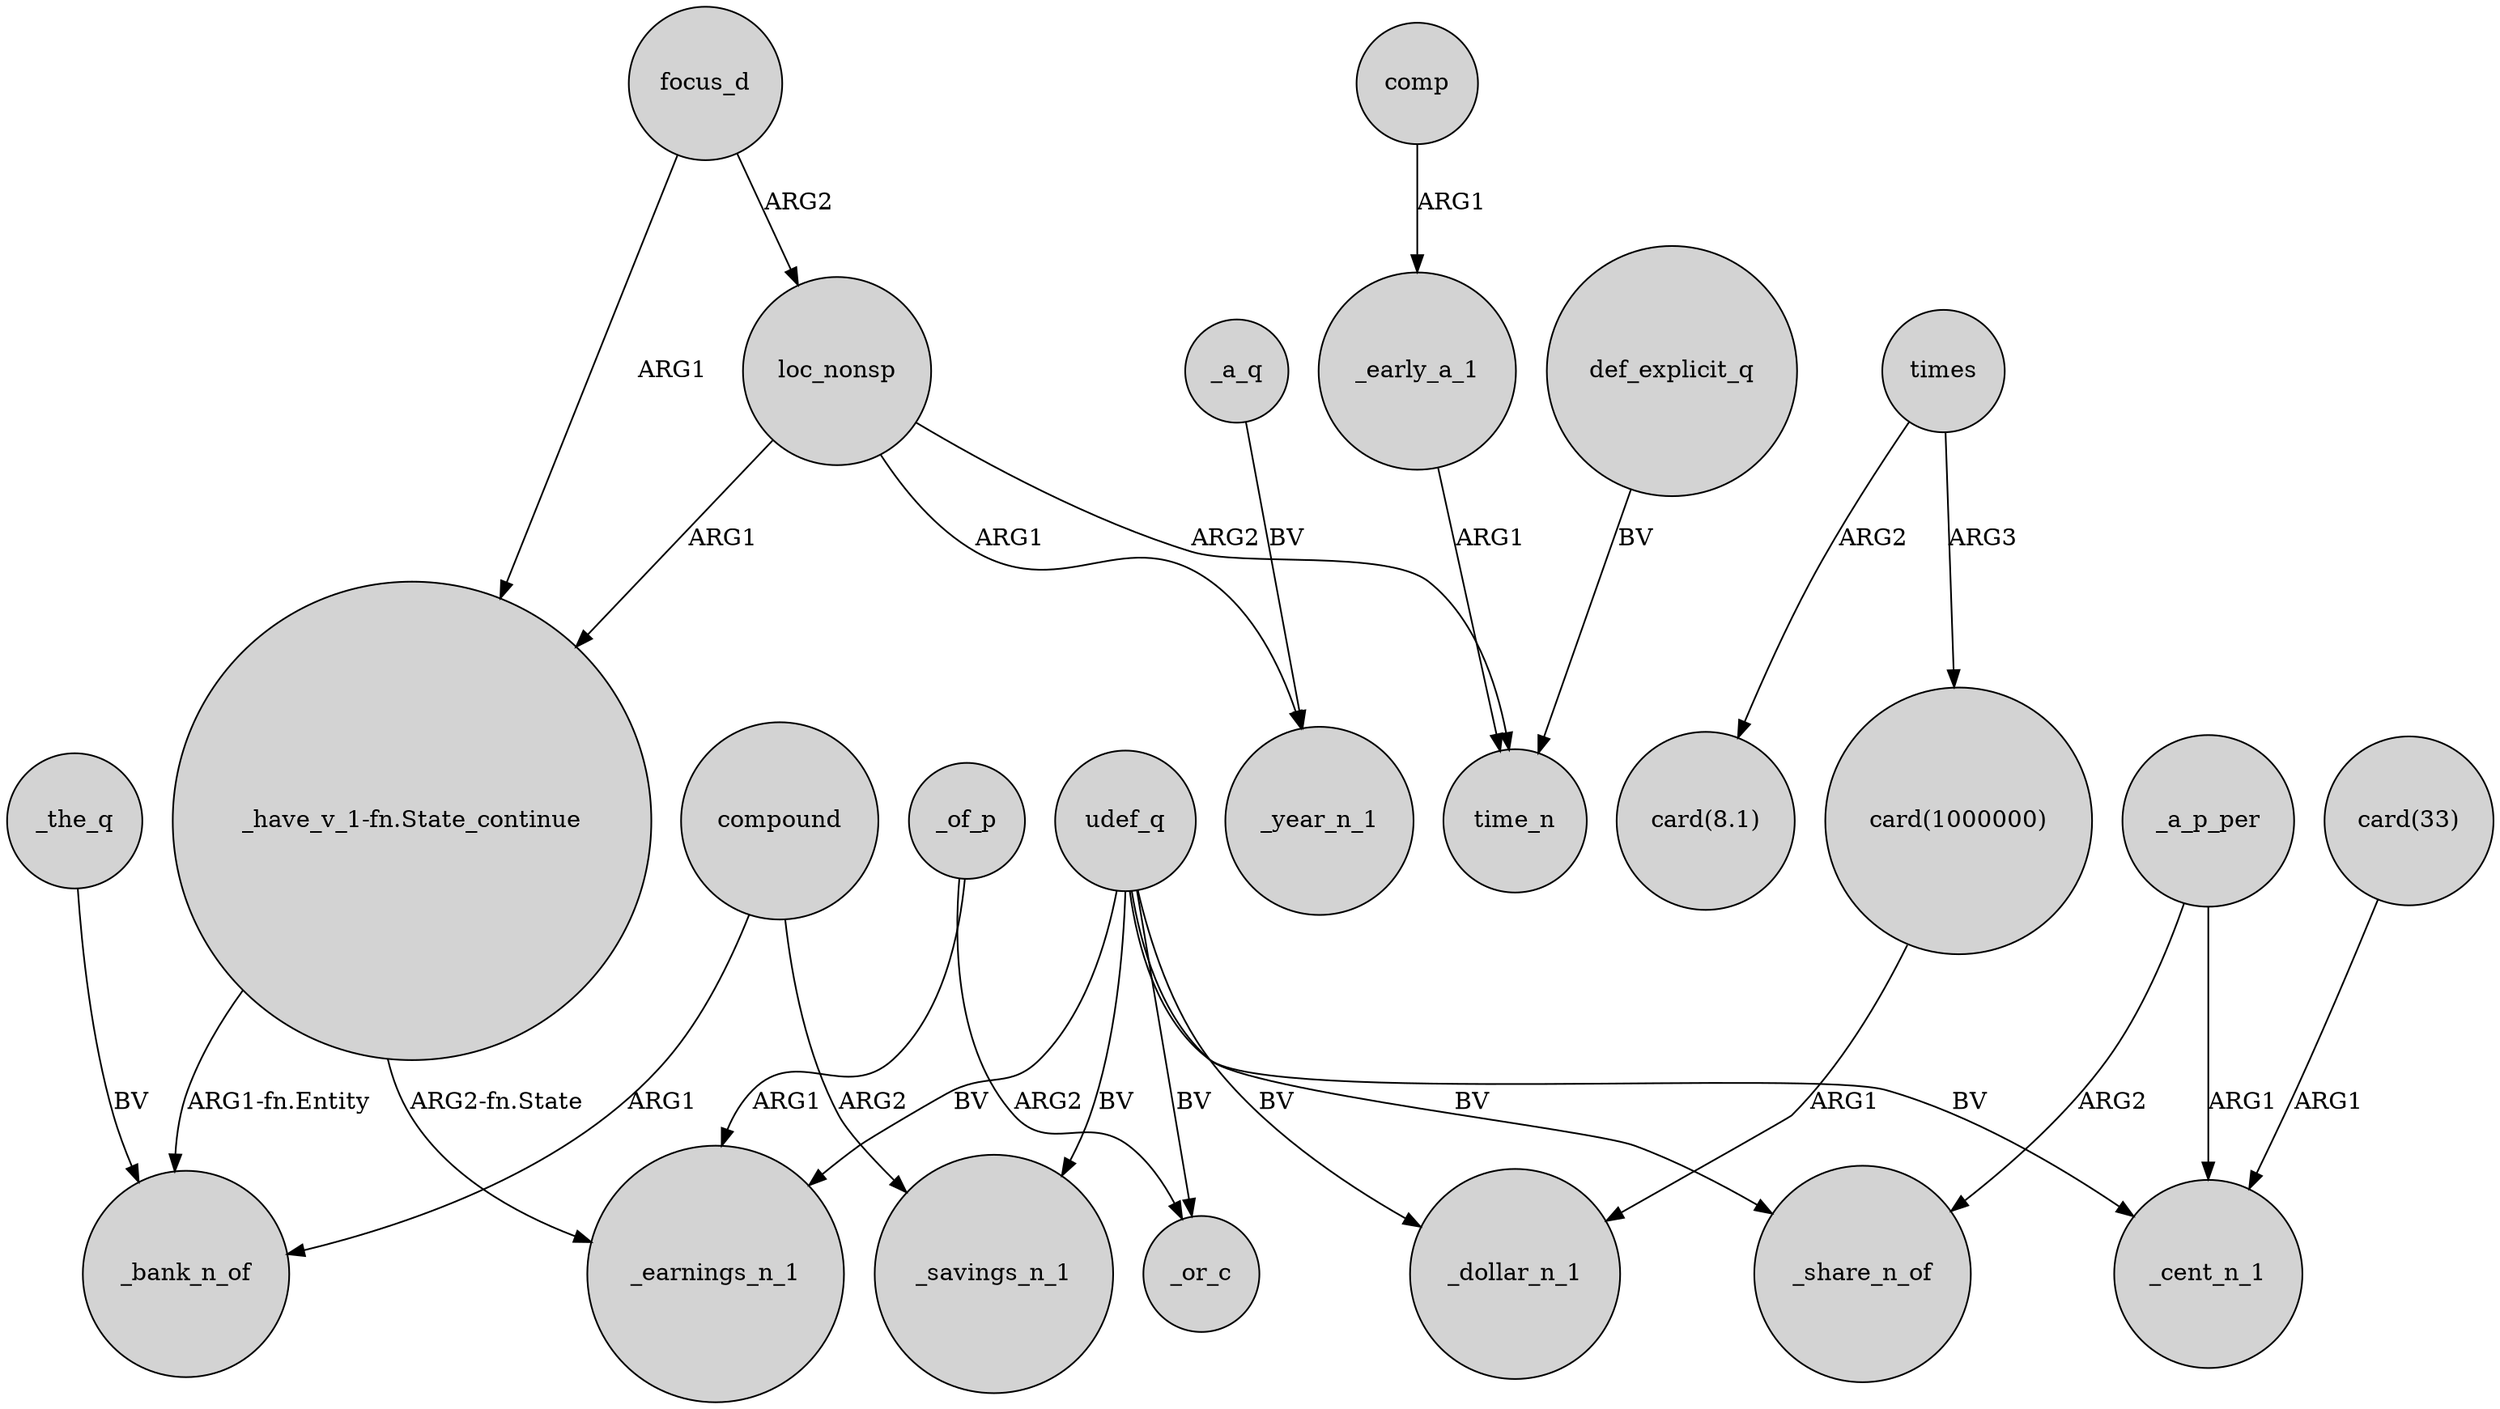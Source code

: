 digraph {
	node [shape=circle style=filled]
	udef_q -> _savings_n_1 [label=BV]
	_early_a_1 -> time_n [label=ARG1]
	"_have_v_1-fn.State_continue" -> _earnings_n_1 [label="ARG2-fn.State"]
	_the_q -> _bank_n_of [label=BV]
	_a_p_per -> _cent_n_1 [label=ARG1]
	compound -> _bank_n_of [label=ARG1]
	loc_nonsp -> _year_n_1 [label=ARG1]
	times -> "card(1000000)" [label=ARG3]
	comp -> _early_a_1 [label=ARG1]
	focus_d -> loc_nonsp [label=ARG2]
	_a_q -> _year_n_1 [label=BV]
	udef_q -> _cent_n_1 [label=BV]
	udef_q -> _or_c [label=BV]
	"card(33)" -> _cent_n_1 [label=ARG1]
	_a_p_per -> _share_n_of [label=ARG2]
	udef_q -> _earnings_n_1 [label=BV]
	_of_p -> _earnings_n_1 [label=ARG1]
	udef_q -> _share_n_of [label=BV]
	udef_q -> _dollar_n_1 [label=BV]
	"card(1000000)" -> _dollar_n_1 [label=ARG1]
	"_have_v_1-fn.State_continue" -> _bank_n_of [label="ARG1-fn.Entity"]
	loc_nonsp -> "_have_v_1-fn.State_continue" [label=ARG1]
	compound -> _savings_n_1 [label=ARG2]
	def_explicit_q -> time_n [label=BV]
	_of_p -> _or_c [label=ARG2]
	loc_nonsp -> time_n [label=ARG2]
	focus_d -> "_have_v_1-fn.State_continue" [label=ARG1]
	times -> "card(8.1)" [label=ARG2]
}
